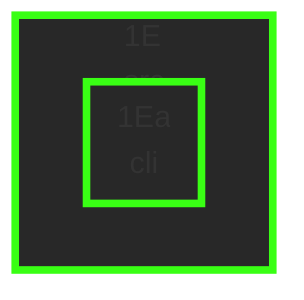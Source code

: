 flowchart TB
  classDef module fill:#f9f,stroke:#333,stroke-width:2px,color:#333,font-weight:bold;
  classDef file fill:#D1C4E9,stroke:#666,stroke-width:1px,color:#333;
  classDef doc fill:#D1C4E9,stroke:#666,stroke-width:1px,color:#333;
  classDef focusNode stroke:#007bff,stroke-width:3px;
  linkStyle default stroke:#CCCCCC,stroke-width:1px

  %% -- Nodes and Subgraphs --
  subgraph sg_1E ["1E<br>src"]
    style sg_1E fill:#282828,stroke:#39FF14,stroke-width:4px
    subgraph sg_1Ea ["1Ea<br>cli"]
      style sg_1Ea fill:#282828,stroke:#39FF14,stroke-width:4px
    end
  end

  %% -- Fallback Node Definitions --

  %% -- Dependencies --